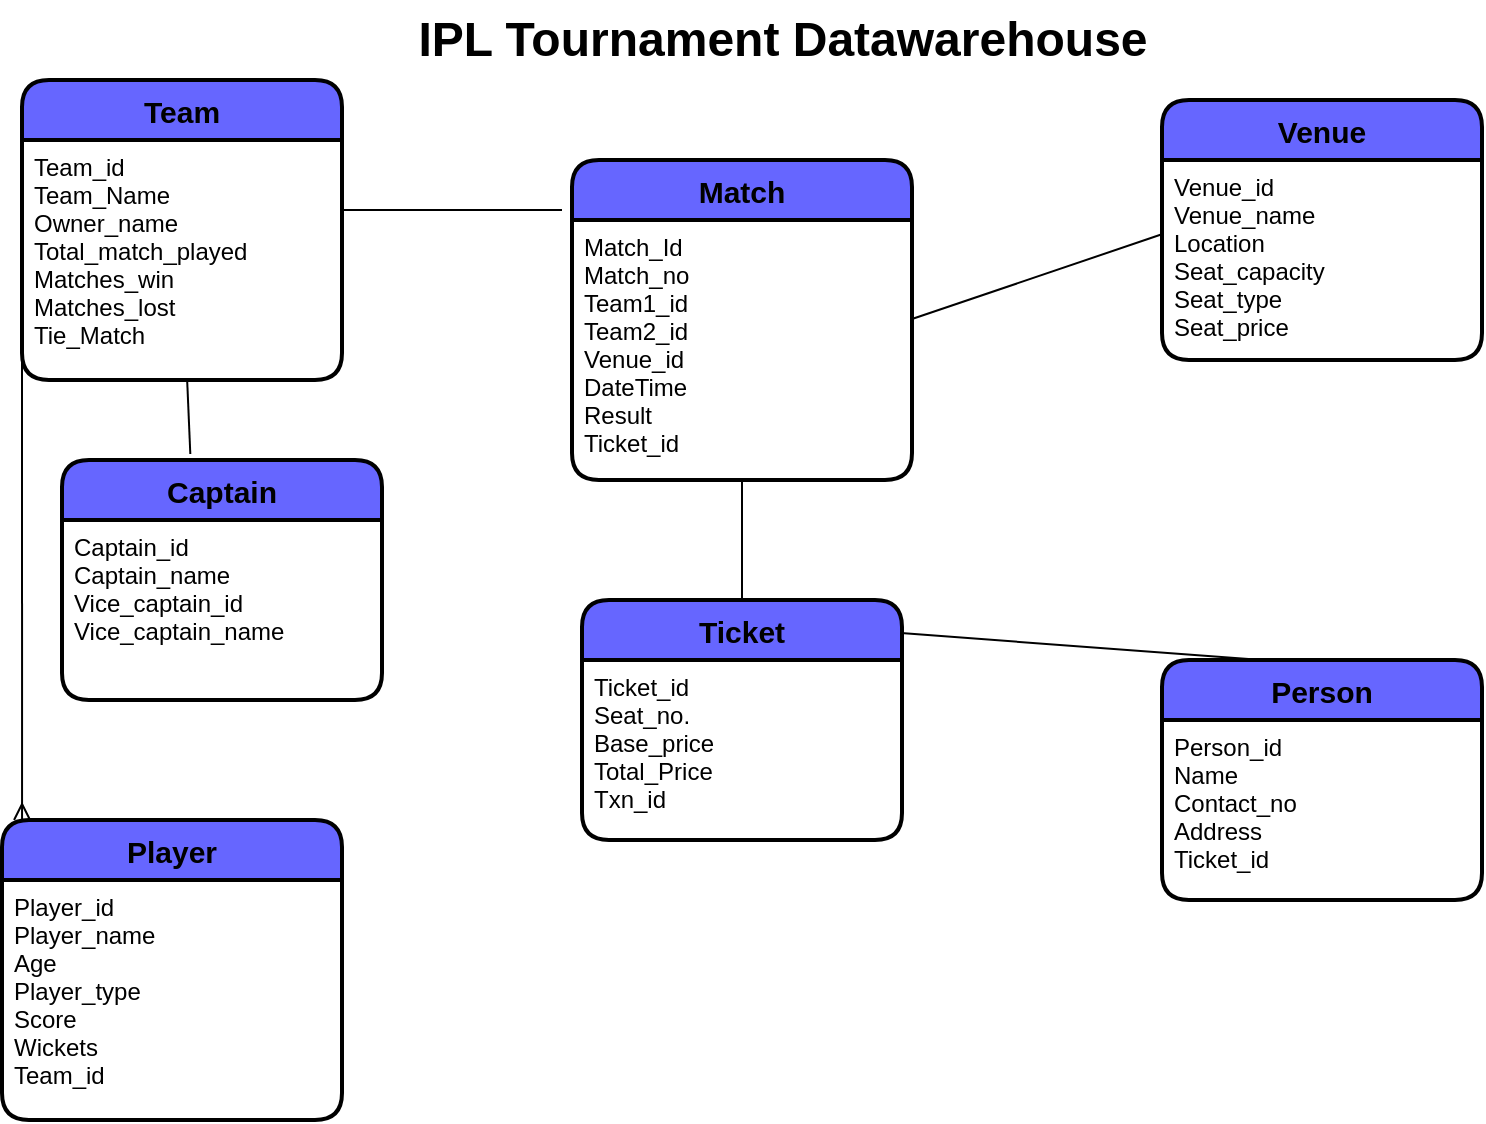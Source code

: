 <mxfile version="20.7.4" type="github">
  <diagram id="mugASRHkQr_JS3PYJLnQ" name="Page-1">
    <mxGraphModel dx="1044" dy="581" grid="1" gridSize="10" guides="1" tooltips="1" connect="1" arrows="1" fold="1" page="1" pageScale="1" pageWidth="850" pageHeight="1100" math="0" shadow="0">
      <root>
        <mxCell id="0" />
        <mxCell id="1" parent="0" />
        <mxCell id="PA3C4dDVQf3SM_-wa-DI-1" value="Match" style="swimlane;childLayout=stackLayout;horizontal=1;startSize=30;horizontalStack=0;rounded=1;fontSize=15;fontStyle=1;strokeWidth=2;resizeParent=0;resizeLast=1;shadow=0;dashed=0;align=center;fillColor=#6666FF;" vertex="1" parent="1">
          <mxGeometry x="305" y="90" width="170" height="160" as="geometry" />
        </mxCell>
        <mxCell id="PA3C4dDVQf3SM_-wa-DI-2" value="Match_Id&#xa;Match_no&#xa;Team1_id&#xa;Team2_id&#xa;Venue_id&#xa;DateTime&#xa;Result&#xa;Ticket_id&#xa;" style="align=left;strokeColor=none;fillColor=none;spacingLeft=4;fontSize=12;verticalAlign=top;resizable=0;rotatable=0;part=1;" vertex="1" parent="PA3C4dDVQf3SM_-wa-DI-1">
          <mxGeometry y="30" width="170" height="130" as="geometry" />
        </mxCell>
        <mxCell id="PA3C4dDVQf3SM_-wa-DI-4" value="Venue" style="swimlane;childLayout=stackLayout;horizontal=1;startSize=30;horizontalStack=0;rounded=1;fontSize=15;fontStyle=1;strokeWidth=2;resizeParent=0;resizeLast=1;shadow=0;dashed=0;align=center;fillColor=#6666FF;" vertex="1" parent="1">
          <mxGeometry x="600" y="60" width="160" height="130" as="geometry" />
        </mxCell>
        <mxCell id="PA3C4dDVQf3SM_-wa-DI-5" value="Venue_id&#xa;Venue_name&#xa;Location&#xa;Seat_capacity&#xa;Seat_type&#xa;Seat_price" style="align=left;strokeColor=none;fillColor=none;spacingLeft=4;fontSize=12;verticalAlign=top;resizable=0;rotatable=0;part=1;strokeWidth=2;" vertex="1" parent="PA3C4dDVQf3SM_-wa-DI-4">
          <mxGeometry y="30" width="160" height="100" as="geometry" />
        </mxCell>
        <mxCell id="PA3C4dDVQf3SM_-wa-DI-7" value="Ticket" style="swimlane;childLayout=stackLayout;horizontal=1;startSize=30;horizontalStack=0;rounded=1;fontSize=15;fontStyle=1;strokeWidth=2;resizeParent=0;resizeLast=1;shadow=0;dashed=0;align=center;fillColor=#6666FF;" vertex="1" parent="1">
          <mxGeometry x="310" y="310" width="160" height="120" as="geometry" />
        </mxCell>
        <mxCell id="PA3C4dDVQf3SM_-wa-DI-8" value="Ticket_id&#xa;Seat_no.&#xa;Base_price&#xa;Total_Price&#xa;Txn_id" style="align=left;strokeColor=none;fillColor=none;spacingLeft=4;fontSize=12;verticalAlign=top;resizable=0;rotatable=0;part=1;strokeWidth=2;" vertex="1" parent="PA3C4dDVQf3SM_-wa-DI-7">
          <mxGeometry y="30" width="160" height="90" as="geometry" />
        </mxCell>
        <mxCell id="PA3C4dDVQf3SM_-wa-DI-11" value="Team" style="swimlane;childLayout=stackLayout;horizontal=1;startSize=30;horizontalStack=0;rounded=1;fontSize=15;fontStyle=1;strokeWidth=2;resizeParent=0;resizeLast=1;shadow=0;dashed=0;align=center;fillColor=#6666FF;" vertex="1" parent="1">
          <mxGeometry x="30" y="50" width="160" height="150" as="geometry" />
        </mxCell>
        <mxCell id="PA3C4dDVQf3SM_-wa-DI-12" value="Team_id&#xa;Team_Name&#xa;Owner_name&#xa;Total_match_played&#xa;Matches_win&#xa;Matches_lost&#xa;Tie_Match&#xa;&#xa;&#xa;" style="align=left;strokeColor=none;fillColor=none;spacingLeft=4;fontSize=12;verticalAlign=top;resizable=0;rotatable=0;part=1;strokeWidth=2;" vertex="1" parent="PA3C4dDVQf3SM_-wa-DI-11">
          <mxGeometry y="30" width="160" height="120" as="geometry" />
        </mxCell>
        <mxCell id="PA3C4dDVQf3SM_-wa-DI-14" value="Captain" style="swimlane;childLayout=stackLayout;horizontal=1;startSize=30;horizontalStack=0;rounded=1;fontSize=15;fontStyle=1;strokeWidth=2;resizeParent=0;resizeLast=1;shadow=0;dashed=0;align=center;fillColor=#6666FF;" vertex="1" parent="1">
          <mxGeometry x="50" y="240" width="160" height="120" as="geometry" />
        </mxCell>
        <mxCell id="PA3C4dDVQf3SM_-wa-DI-15" value="Captain_id&#xa;Captain_name&#xa;Vice_captain_id&#xa;Vice_captain_name" style="align=left;strokeColor=none;fillColor=none;spacingLeft=4;fontSize=12;verticalAlign=top;resizable=0;rotatable=0;part=1;strokeWidth=2;" vertex="1" parent="PA3C4dDVQf3SM_-wa-DI-14">
          <mxGeometry y="30" width="160" height="90" as="geometry" />
        </mxCell>
        <mxCell id="PA3C4dDVQf3SM_-wa-DI-16" value="Person" style="swimlane;childLayout=stackLayout;horizontal=1;startSize=30;horizontalStack=0;rounded=1;fontSize=15;fontStyle=1;strokeWidth=2;resizeParent=0;resizeLast=1;shadow=0;dashed=0;align=center;fillColor=#6666FF;" vertex="1" parent="1">
          <mxGeometry x="600" y="340" width="160" height="120" as="geometry" />
        </mxCell>
        <mxCell id="PA3C4dDVQf3SM_-wa-DI-29" value="" style="endArrow=none;html=1;rounded=0;fontSize=15;exitX=0.997;exitY=0.138;exitDx=0;exitDy=0;exitPerimeter=0;" edge="1" parent="PA3C4dDVQf3SM_-wa-DI-16" source="PA3C4dDVQf3SM_-wa-DI-7">
          <mxGeometry relative="1" as="geometry">
            <mxPoint x="-110" as="sourcePoint" />
            <mxPoint x="50" as="targetPoint" />
          </mxGeometry>
        </mxCell>
        <mxCell id="PA3C4dDVQf3SM_-wa-DI-17" value="Person_id&#xa;Name&#xa;Contact_no&#xa;Address&#xa;Ticket_id" style="align=left;strokeColor=none;fillColor=none;spacingLeft=4;fontSize=12;verticalAlign=top;resizable=0;rotatable=0;part=1;strokeWidth=2;" vertex="1" parent="PA3C4dDVQf3SM_-wa-DI-16">
          <mxGeometry y="30" width="160" height="90" as="geometry" />
        </mxCell>
        <mxCell id="PA3C4dDVQf3SM_-wa-DI-19" value="Player" style="swimlane;childLayout=stackLayout;horizontal=1;startSize=30;horizontalStack=0;rounded=1;fontSize=15;fontStyle=1;strokeWidth=2;resizeParent=0;resizeLast=1;shadow=0;dashed=0;align=center;fillColor=#6666FF;" vertex="1" parent="1">
          <mxGeometry x="20" y="420" width="170" height="150" as="geometry" />
        </mxCell>
        <mxCell id="PA3C4dDVQf3SM_-wa-DI-20" value="Player_id&#xa;Player_name&#xa;Age&#xa;Player_type&#xa;Score&#xa;Wickets&#xa;Team_id&#xa;&#xa;&#xa;&#xa;" style="align=left;strokeColor=none;fillColor=none;spacingLeft=4;fontSize=12;verticalAlign=top;resizable=0;rotatable=0;part=1;strokeWidth=2;" vertex="1" parent="PA3C4dDVQf3SM_-wa-DI-19">
          <mxGeometry y="30" width="170" height="120" as="geometry" />
        </mxCell>
        <mxCell id="PA3C4dDVQf3SM_-wa-DI-21" value="" style="line;strokeWidth=1;rotatable=0;dashed=0;labelPosition=right;align=left;verticalAlign=middle;spacingTop=0;spacingLeft=6;points=[];portConstraint=eastwest;fontSize=15;fillColor=#6666FF;" vertex="1" parent="1">
          <mxGeometry x="190" y="110" width="110" height="10" as="geometry" />
        </mxCell>
        <mxCell id="PA3C4dDVQf3SM_-wa-DI-22" value="" style="endArrow=none;html=1;rounded=0;fontSize=15;entryX=0.401;entryY=-0.025;entryDx=0;entryDy=0;entryPerimeter=0;" edge="1" parent="1" source="PA3C4dDVQf3SM_-wa-DI-12" target="PA3C4dDVQf3SM_-wa-DI-14">
          <mxGeometry relative="1" as="geometry">
            <mxPoint x="90" y="200" as="sourcePoint" />
            <mxPoint x="250" y="200" as="targetPoint" />
          </mxGeometry>
        </mxCell>
        <mxCell id="PA3C4dDVQf3SM_-wa-DI-26" value="" style="endArrow=none;html=1;rounded=0;fontSize=15;exitX=0.059;exitY=0;exitDx=0;exitDy=0;exitPerimeter=0;startArrow=ERmany;startFill=0;" edge="1" parent="1" source="PA3C4dDVQf3SM_-wa-DI-19">
          <mxGeometry relative="1" as="geometry">
            <mxPoint x="-100" y="169.5" as="sourcePoint" />
            <mxPoint x="30" y="169.5" as="targetPoint" />
          </mxGeometry>
        </mxCell>
        <mxCell id="PA3C4dDVQf3SM_-wa-DI-27" value="" style="endArrow=none;html=1;rounded=0;fontSize=15;entryX=0.5;entryY=0;entryDx=0;entryDy=0;exitX=0.5;exitY=1;exitDx=0;exitDy=0;" edge="1" parent="1" source="PA3C4dDVQf3SM_-wa-DI-2" target="PA3C4dDVQf3SM_-wa-DI-7">
          <mxGeometry relative="1" as="geometry">
            <mxPoint x="330" y="240" as="sourcePoint" />
            <mxPoint x="490" y="240" as="targetPoint" />
          </mxGeometry>
        </mxCell>
        <mxCell id="PA3C4dDVQf3SM_-wa-DI-28" value="" style="endArrow=none;html=1;rounded=0;fontSize=15;entryX=-0.005;entryY=0.374;entryDx=0;entryDy=0;entryPerimeter=0;" edge="1" parent="1" target="PA3C4dDVQf3SM_-wa-DI-5">
          <mxGeometry relative="1" as="geometry">
            <mxPoint x="475" y="169.5" as="sourcePoint" />
            <mxPoint x="635" y="169.5" as="targetPoint" />
          </mxGeometry>
        </mxCell>
        <mxCell id="PA3C4dDVQf3SM_-wa-DI-31" value="IPL Tournament Datawarehouse" style="text;strokeColor=none;fillColor=none;html=1;fontSize=24;fontStyle=1;verticalAlign=middle;align=center;strokeWidth=2;" vertex="1" parent="1">
          <mxGeometry x="360" y="10" width="100" height="40" as="geometry" />
        </mxCell>
      </root>
    </mxGraphModel>
  </diagram>
</mxfile>
